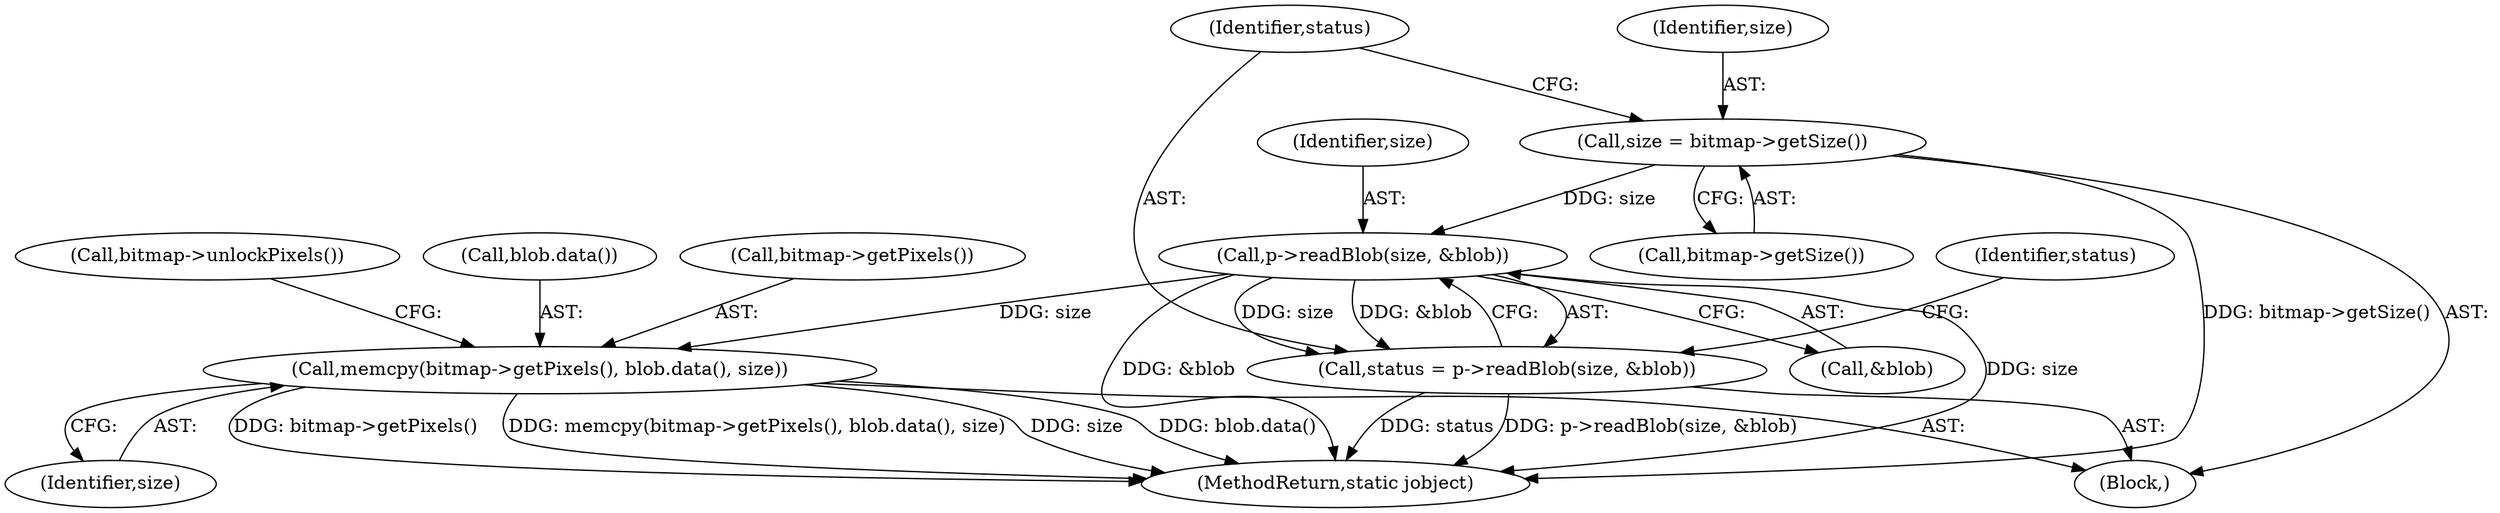 digraph "0_Android_d44e5bde18a41beda39d49189bef7f2ba7c8f3cb@API" {
"1000252" [label="(Call,p->readBlob(size, &blob))"];
"1000245" [label="(Call,size = bitmap->getSize())"];
"1000250" [label="(Call,status = p->readBlob(size, &blob))"];
"1000267" [label="(Call,memcpy(bitmap->getPixels(), blob.data(), size))"];
"1000254" [label="(Call,&blob)"];
"1000104" [label="(Block,)"];
"1000270" [label="(Identifier,size)"];
"1000246" [label="(Identifier,size)"];
"1000252" [label="(Call,p->readBlob(size, &blob))"];
"1000247" [label="(Call,bitmap->getSize())"];
"1000250" [label="(Call,status = p->readBlob(size, &blob))"];
"1000251" [label="(Identifier,status)"];
"1000267" [label="(Call,memcpy(bitmap->getPixels(), blob.data(), size))"];
"1000253" [label="(Identifier,size)"];
"1000283" [label="(MethodReturn,static jobject)"];
"1000271" [label="(Call,bitmap->unlockPixels())"];
"1000269" [label="(Call,blob.data())"];
"1000257" [label="(Identifier,status)"];
"1000268" [label="(Call,bitmap->getPixels())"];
"1000245" [label="(Call,size = bitmap->getSize())"];
"1000252" -> "1000250"  [label="AST: "];
"1000252" -> "1000254"  [label="CFG: "];
"1000253" -> "1000252"  [label="AST: "];
"1000254" -> "1000252"  [label="AST: "];
"1000250" -> "1000252"  [label="CFG: "];
"1000252" -> "1000283"  [label="DDG: size"];
"1000252" -> "1000283"  [label="DDG: &blob"];
"1000252" -> "1000250"  [label="DDG: size"];
"1000252" -> "1000250"  [label="DDG: &blob"];
"1000245" -> "1000252"  [label="DDG: size"];
"1000252" -> "1000267"  [label="DDG: size"];
"1000245" -> "1000104"  [label="AST: "];
"1000245" -> "1000247"  [label="CFG: "];
"1000246" -> "1000245"  [label="AST: "];
"1000247" -> "1000245"  [label="AST: "];
"1000251" -> "1000245"  [label="CFG: "];
"1000245" -> "1000283"  [label="DDG: bitmap->getSize()"];
"1000250" -> "1000104"  [label="AST: "];
"1000251" -> "1000250"  [label="AST: "];
"1000257" -> "1000250"  [label="CFG: "];
"1000250" -> "1000283"  [label="DDG: status"];
"1000250" -> "1000283"  [label="DDG: p->readBlob(size, &blob)"];
"1000267" -> "1000104"  [label="AST: "];
"1000267" -> "1000270"  [label="CFG: "];
"1000268" -> "1000267"  [label="AST: "];
"1000269" -> "1000267"  [label="AST: "];
"1000270" -> "1000267"  [label="AST: "];
"1000271" -> "1000267"  [label="CFG: "];
"1000267" -> "1000283"  [label="DDG: blob.data()"];
"1000267" -> "1000283"  [label="DDG: bitmap->getPixels()"];
"1000267" -> "1000283"  [label="DDG: memcpy(bitmap->getPixels(), blob.data(), size)"];
"1000267" -> "1000283"  [label="DDG: size"];
}
